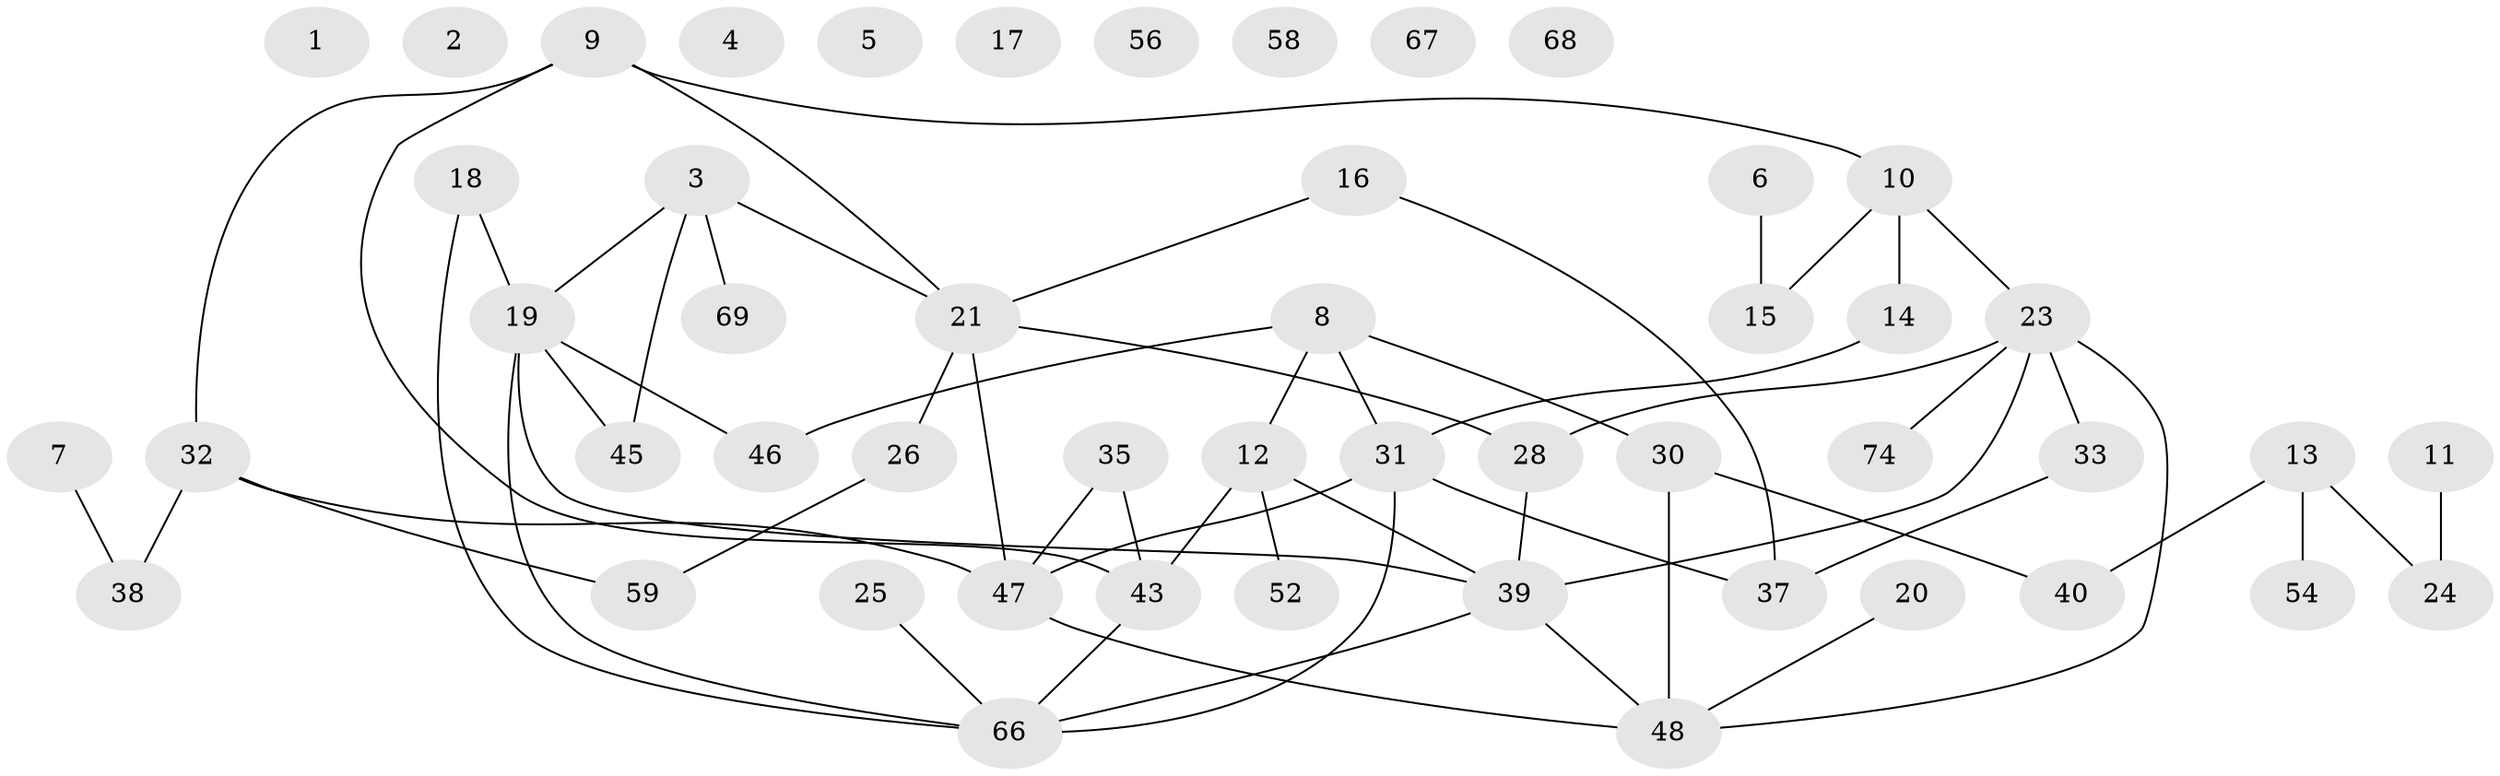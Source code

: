 // original degree distribution, {0: 0.12, 3: 0.16, 1: 0.14666666666666667, 2: 0.36, 5: 0.06666666666666667, 4: 0.12, 6: 0.02666666666666667}
// Generated by graph-tools (version 1.1) at 2025/41/03/06/25 10:41:19]
// undirected, 50 vertices, 60 edges
graph export_dot {
graph [start="1"]
  node [color=gray90,style=filled];
  1;
  2;
  3 [super="+55"];
  4;
  5;
  6;
  7;
  8 [super="+42"];
  9 [super="+61"];
  10 [super="+62"];
  11;
  12 [super="+22"];
  13 [super="+53"];
  14;
  15 [super="+60"];
  16;
  17;
  18;
  19 [super="+27"];
  20 [super="+70"];
  21 [super="+51"];
  23 [super="+34"];
  24;
  25 [super="+29"];
  26;
  28;
  30 [super="+63"];
  31 [super="+36"];
  32 [super="+44"];
  33;
  35 [super="+49"];
  37 [super="+65"];
  38 [super="+41"];
  39 [super="+57"];
  40;
  43 [super="+50"];
  45;
  46;
  47 [super="+64"];
  48 [super="+71"];
  52;
  54 [super="+75"];
  56;
  58;
  59 [super="+73"];
  66 [super="+72"];
  67;
  68;
  69;
  74;
  3 -- 69;
  3 -- 19;
  3 -- 45;
  3 -- 21;
  6 -- 15;
  7 -- 38;
  8 -- 12;
  8 -- 46;
  8 -- 30;
  8 -- 31;
  9 -- 21;
  9 -- 32;
  9 -- 10;
  9 -- 43;
  10 -- 14;
  10 -- 23;
  10 -- 15;
  11 -- 24;
  12 -- 39;
  12 -- 52;
  12 -- 43 [weight=2];
  13 -- 24;
  13 -- 40;
  13 -- 54;
  14 -- 31;
  16 -- 21;
  16 -- 37;
  18 -- 19;
  18 -- 66;
  19 -- 66;
  19 -- 39;
  19 -- 45;
  19 -- 46;
  20 -- 48;
  21 -- 28;
  21 -- 26;
  21 -- 47;
  23 -- 28;
  23 -- 74;
  23 -- 33;
  23 -- 39;
  23 -- 48;
  25 -- 66;
  26 -- 59;
  28 -- 39;
  30 -- 48;
  30 -- 40;
  31 -- 47 [weight=2];
  31 -- 66;
  31 -- 37;
  32 -- 47;
  32 -- 59;
  32 -- 38;
  33 -- 37;
  35 -- 47;
  35 -- 43;
  39 -- 66;
  39 -- 48;
  43 -- 66;
  47 -- 48;
}
